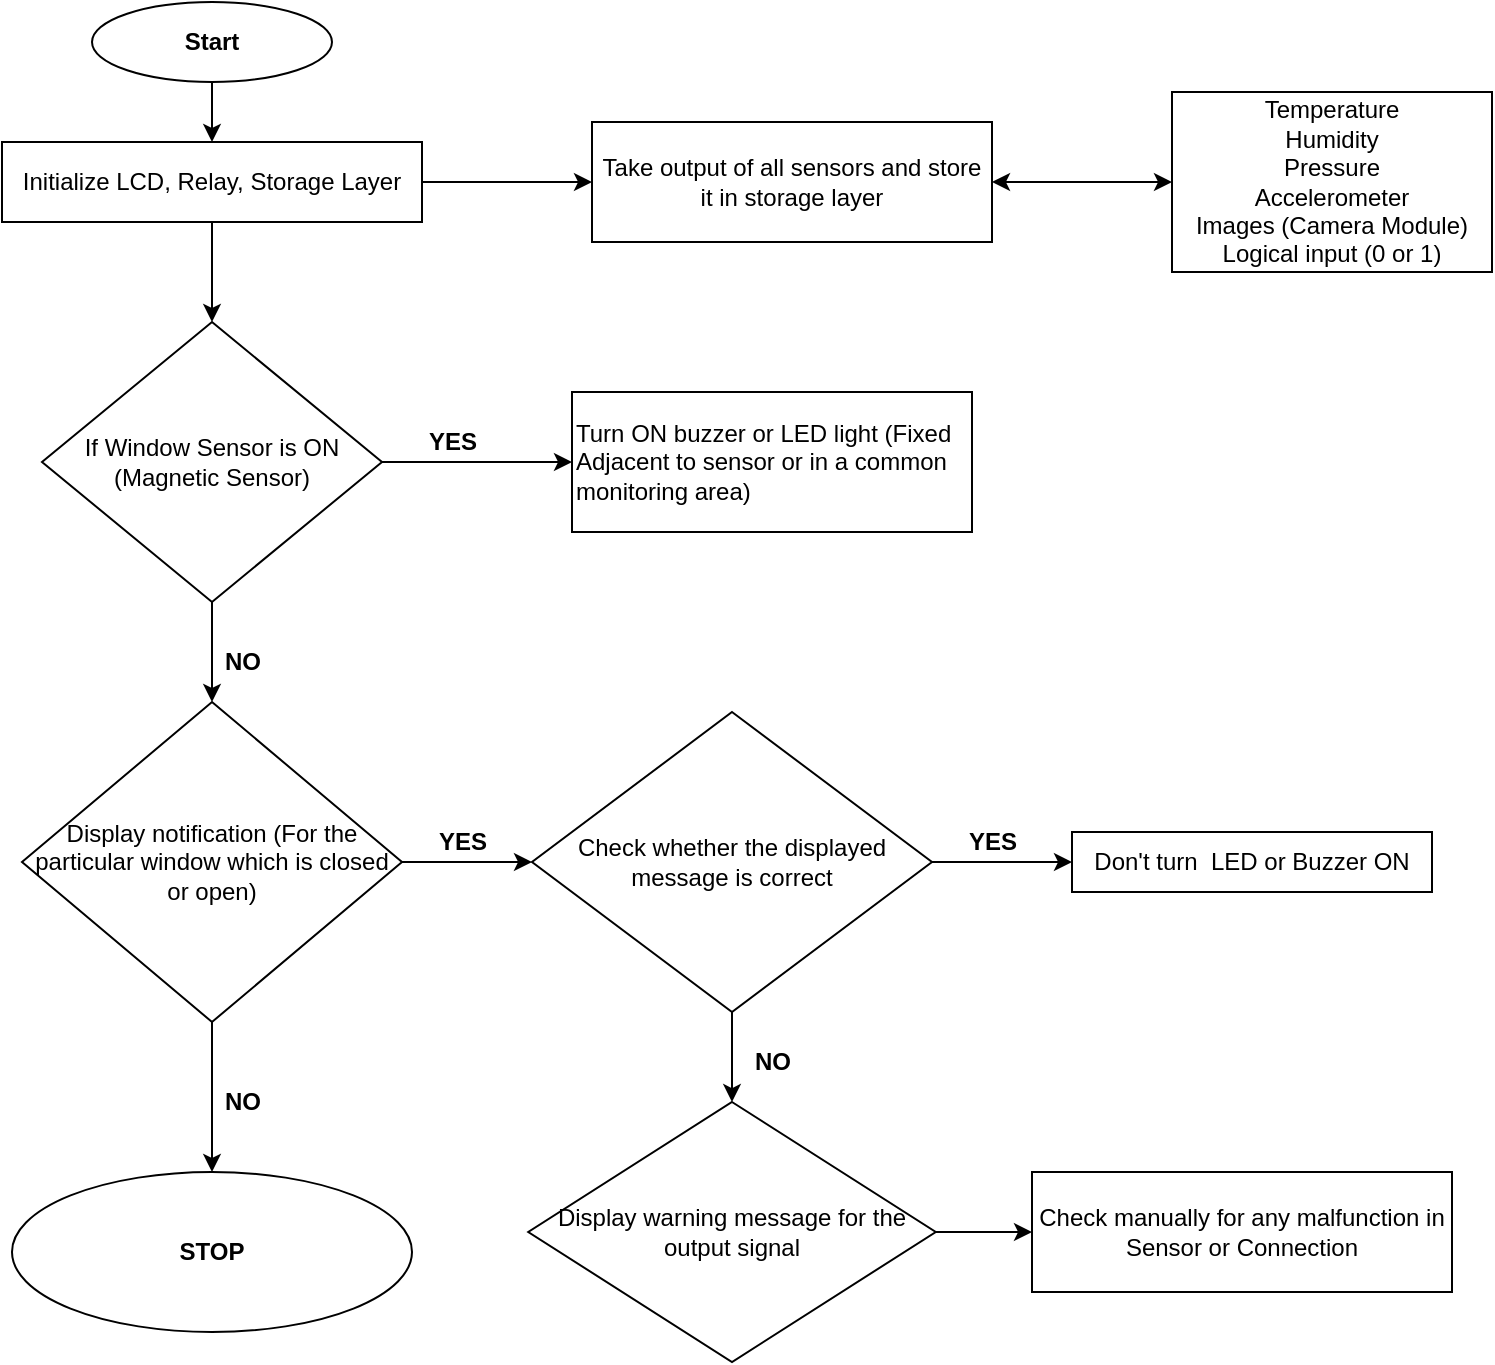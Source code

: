 <mxfile version="13.7.9" type="github">
  <diagram id="FKuchFnE7nP5kTEAL4lJ" name="Page-1">
    <mxGraphModel dx="1038" dy="531" grid="1" gridSize="10" guides="1" tooltips="1" connect="1" arrows="1" fold="1" page="1" pageScale="1" pageWidth="827" pageHeight="1169" math="0" shadow="0">
      <root>
        <mxCell id="0" />
        <mxCell id="1" parent="0" />
        <mxCell id="r0KoEhYtR4IhZZxguKb5-4" style="edgeStyle=orthogonalEdgeStyle;rounded=0;orthogonalLoop=1;jettySize=auto;html=1;" edge="1" parent="1" source="r0KoEhYtR4IhZZxguKb5-1" target="r0KoEhYtR4IhZZxguKb5-2">
          <mxGeometry relative="1" as="geometry" />
        </mxCell>
        <mxCell id="r0KoEhYtR4IhZZxguKb5-1" value="&lt;b&gt;Start&lt;/b&gt;" style="ellipse;whiteSpace=wrap;html=1;" vertex="1" parent="1">
          <mxGeometry x="100" y="10" width="120" height="40" as="geometry" />
        </mxCell>
        <mxCell id="r0KoEhYtR4IhZZxguKb5-6" style="edgeStyle=orthogonalEdgeStyle;rounded=0;orthogonalLoop=1;jettySize=auto;html=1;" edge="1" parent="1" source="r0KoEhYtR4IhZZxguKb5-2" target="r0KoEhYtR4IhZZxguKb5-5">
          <mxGeometry relative="1" as="geometry" />
        </mxCell>
        <mxCell id="r0KoEhYtR4IhZZxguKb5-13" value="" style="edgeStyle=orthogonalEdgeStyle;rounded=0;orthogonalLoop=1;jettySize=auto;html=1;" edge="1" parent="1" source="r0KoEhYtR4IhZZxguKb5-2" target="r0KoEhYtR4IhZZxguKb5-10">
          <mxGeometry relative="1" as="geometry" />
        </mxCell>
        <mxCell id="r0KoEhYtR4IhZZxguKb5-2" value="Initialize LCD, Relay, Storage Layer" style="rounded=0;whiteSpace=wrap;html=1;" vertex="1" parent="1">
          <mxGeometry x="55" y="80" width="210" height="40" as="geometry" />
        </mxCell>
        <mxCell id="r0KoEhYtR4IhZZxguKb5-5" value="Take output of all sensors and store it in storage layer" style="rounded=0;whiteSpace=wrap;html=1;" vertex="1" parent="1">
          <mxGeometry x="350" y="70" width="200" height="60" as="geometry" />
        </mxCell>
        <mxCell id="r0KoEhYtR4IhZZxguKb5-8" value="Temperature&lt;br&gt;Humidity&lt;br&gt;Pressure&lt;br&gt;Accelerometer&lt;br&gt;Images (Camera Module)&lt;br&gt;Logical input (0 or 1)" style="rounded=0;whiteSpace=wrap;html=1;align=center;labelPosition=center;verticalLabelPosition=middle;verticalAlign=middle;" vertex="1" parent="1">
          <mxGeometry x="640" y="55" width="160" height="90" as="geometry" />
        </mxCell>
        <mxCell id="r0KoEhYtR4IhZZxguKb5-9" value="" style="endArrow=classic;startArrow=classic;html=1;entryX=0;entryY=0.5;entryDx=0;entryDy=0;exitX=1;exitY=0.5;exitDx=0;exitDy=0;" edge="1" parent="1" source="r0KoEhYtR4IhZZxguKb5-5" target="r0KoEhYtR4IhZZxguKb5-8">
          <mxGeometry width="50" height="50" relative="1" as="geometry">
            <mxPoint x="570" y="110" as="sourcePoint" />
            <mxPoint x="620" y="60" as="targetPoint" />
          </mxGeometry>
        </mxCell>
        <mxCell id="r0KoEhYtR4IhZZxguKb5-12" style="edgeStyle=orthogonalEdgeStyle;rounded=0;orthogonalLoop=1;jettySize=auto;html=1;exitX=1;exitY=0.5;exitDx=0;exitDy=0;entryX=0;entryY=0.5;entryDx=0;entryDy=0;" edge="1" parent="1" source="r0KoEhYtR4IhZZxguKb5-10" target="r0KoEhYtR4IhZZxguKb5-11">
          <mxGeometry relative="1" as="geometry" />
        </mxCell>
        <mxCell id="r0KoEhYtR4IhZZxguKb5-16" value="" style="edgeStyle=orthogonalEdgeStyle;rounded=0;orthogonalLoop=1;jettySize=auto;html=1;" edge="1" parent="1" source="r0KoEhYtR4IhZZxguKb5-10" target="r0KoEhYtR4IhZZxguKb5-15">
          <mxGeometry relative="1" as="geometry" />
        </mxCell>
        <mxCell id="r0KoEhYtR4IhZZxguKb5-10" value="If Window Sensor is ON&lt;br&gt;(Magnetic Sensor)" style="rhombus;whiteSpace=wrap;html=1;align=center;labelPosition=center;verticalLabelPosition=middle;verticalAlign=middle;" vertex="1" parent="1">
          <mxGeometry x="75" y="170" width="170" height="140" as="geometry" />
        </mxCell>
        <mxCell id="r0KoEhYtR4IhZZxguKb5-11" value="Turn ON buzzer or LED light (Fixed Adjacent to sensor or in a common monitoring area)" style="rounded=0;whiteSpace=wrap;html=1;align=left;" vertex="1" parent="1">
          <mxGeometry x="340" y="205" width="200" height="70" as="geometry" />
        </mxCell>
        <mxCell id="r0KoEhYtR4IhZZxguKb5-14" value="YES" style="text;html=1;align=center;verticalAlign=middle;resizable=0;points=[];autosize=1;fontStyle=1" vertex="1" parent="1">
          <mxGeometry x="260" y="220" width="40" height="20" as="geometry" />
        </mxCell>
        <mxCell id="r0KoEhYtR4IhZZxguKb5-19" value="" style="edgeStyle=orthogonalEdgeStyle;rounded=0;orthogonalLoop=1;jettySize=auto;html=1;" edge="1" parent="1" source="r0KoEhYtR4IhZZxguKb5-15" target="r0KoEhYtR4IhZZxguKb5-18">
          <mxGeometry relative="1" as="geometry" />
        </mxCell>
        <mxCell id="r0KoEhYtR4IhZZxguKb5-32" value="" style="edgeStyle=orthogonalEdgeStyle;rounded=0;orthogonalLoop=1;jettySize=auto;html=1;" edge="1" parent="1" source="r0KoEhYtR4IhZZxguKb5-15" target="r0KoEhYtR4IhZZxguKb5-31">
          <mxGeometry relative="1" as="geometry" />
        </mxCell>
        <mxCell id="r0KoEhYtR4IhZZxguKb5-15" value="Display notification (For the particular window which is closed or open)" style="rhombus;whiteSpace=wrap;html=1;align=center;labelPosition=center;verticalLabelPosition=middle;verticalAlign=middle;" vertex="1" parent="1">
          <mxGeometry x="65" y="360" width="190" height="160" as="geometry" />
        </mxCell>
        <mxCell id="r0KoEhYtR4IhZZxguKb5-17" value="NO" style="text;html=1;align=center;verticalAlign=middle;resizable=0;points=[];autosize=1;fontStyle=1" vertex="1" parent="1">
          <mxGeometry x="160" y="330" width="30" height="20" as="geometry" />
        </mxCell>
        <mxCell id="r0KoEhYtR4IhZZxguKb5-24" value="" style="edgeStyle=orthogonalEdgeStyle;rounded=0;orthogonalLoop=1;jettySize=auto;html=1;" edge="1" parent="1" source="r0KoEhYtR4IhZZxguKb5-18" target="r0KoEhYtR4IhZZxguKb5-23">
          <mxGeometry relative="1" as="geometry" />
        </mxCell>
        <mxCell id="r0KoEhYtR4IhZZxguKb5-27" value="" style="edgeStyle=orthogonalEdgeStyle;rounded=0;orthogonalLoop=1;jettySize=auto;html=1;" edge="1" parent="1" source="r0KoEhYtR4IhZZxguKb5-18" target="r0KoEhYtR4IhZZxguKb5-26">
          <mxGeometry relative="1" as="geometry" />
        </mxCell>
        <mxCell id="r0KoEhYtR4IhZZxguKb5-18" value="Check whether the displayed message is correct" style="rhombus;whiteSpace=wrap;html=1;align=center;labelPosition=center;verticalLabelPosition=middle;verticalAlign=middle;" vertex="1" parent="1">
          <mxGeometry x="320" y="365" width="200" height="150" as="geometry" />
        </mxCell>
        <mxCell id="r0KoEhYtR4IhZZxguKb5-21" value="&lt;b&gt;YES&lt;/b&gt;" style="text;html=1;align=center;verticalAlign=middle;resizable=0;points=[];autosize=1;" vertex="1" parent="1">
          <mxGeometry x="265" y="420" width="40" height="20" as="geometry" />
        </mxCell>
        <mxCell id="r0KoEhYtR4IhZZxguKb5-23" value="Don&#39;t turn&amp;nbsp; LED or Buzzer ON" style="whiteSpace=wrap;html=1;" vertex="1" parent="1">
          <mxGeometry x="590" y="425" width="180" height="30" as="geometry" />
        </mxCell>
        <mxCell id="r0KoEhYtR4IhZZxguKb5-25" value="&lt;b&gt;YES&lt;/b&gt;" style="text;html=1;align=center;verticalAlign=middle;resizable=0;points=[];autosize=1;" vertex="1" parent="1">
          <mxGeometry x="530" y="420" width="40" height="20" as="geometry" />
        </mxCell>
        <mxCell id="r0KoEhYtR4IhZZxguKb5-30" value="" style="edgeStyle=orthogonalEdgeStyle;rounded=0;orthogonalLoop=1;jettySize=auto;html=1;" edge="1" parent="1" source="r0KoEhYtR4IhZZxguKb5-26" target="r0KoEhYtR4IhZZxguKb5-29">
          <mxGeometry relative="1" as="geometry" />
        </mxCell>
        <mxCell id="r0KoEhYtR4IhZZxguKb5-26" value="Display warning message for the output signal" style="rhombus;whiteSpace=wrap;html=1;align=center;labelPosition=center;verticalLabelPosition=middle;verticalAlign=middle;" vertex="1" parent="1">
          <mxGeometry x="318.13" y="560" width="203.75" height="130" as="geometry" />
        </mxCell>
        <mxCell id="r0KoEhYtR4IhZZxguKb5-28" value="&lt;b&gt;NO&lt;/b&gt;" style="text;html=1;align=center;verticalAlign=middle;resizable=0;points=[];autosize=1;" vertex="1" parent="1">
          <mxGeometry x="425" y="530" width="30" height="20" as="geometry" />
        </mxCell>
        <mxCell id="r0KoEhYtR4IhZZxguKb5-29" value="Check manually for any malfunction in Sensor or Connection" style="whiteSpace=wrap;html=1;" vertex="1" parent="1">
          <mxGeometry x="570" y="595" width="210" height="60" as="geometry" />
        </mxCell>
        <mxCell id="r0KoEhYtR4IhZZxguKb5-31" value="&lt;b&gt;STOP&lt;/b&gt;" style="ellipse;whiteSpace=wrap;html=1;" vertex="1" parent="1">
          <mxGeometry x="60" y="595" width="200" height="80" as="geometry" />
        </mxCell>
        <mxCell id="r0KoEhYtR4IhZZxguKb5-33" value="&lt;b&gt;NO&lt;/b&gt;" style="text;html=1;align=center;verticalAlign=middle;resizable=0;points=[];autosize=1;" vertex="1" parent="1">
          <mxGeometry x="160" y="550" width="30" height="20" as="geometry" />
        </mxCell>
      </root>
    </mxGraphModel>
  </diagram>
</mxfile>

